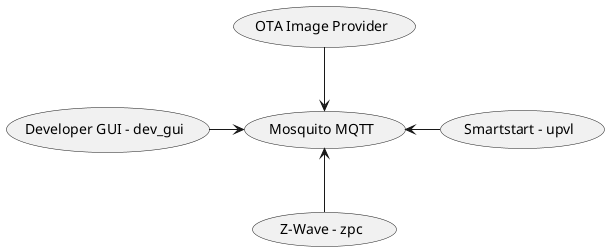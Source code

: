 # Unify Framework Overview
@startuml SDKOverview
(Mosquito MQTT) as mqtt
(Smartstart - upvl) as upvl
(Z-Wave - zpc) as zpc
(OTA Image Provider) as image_provider

(zpc) -u-> (mqtt)
(image_provider) -d-> (mqtt)

(upvl) -l-> (mqtt)
(Developer GUI - dev_gui) -r-> (mqtt)

@enduml
